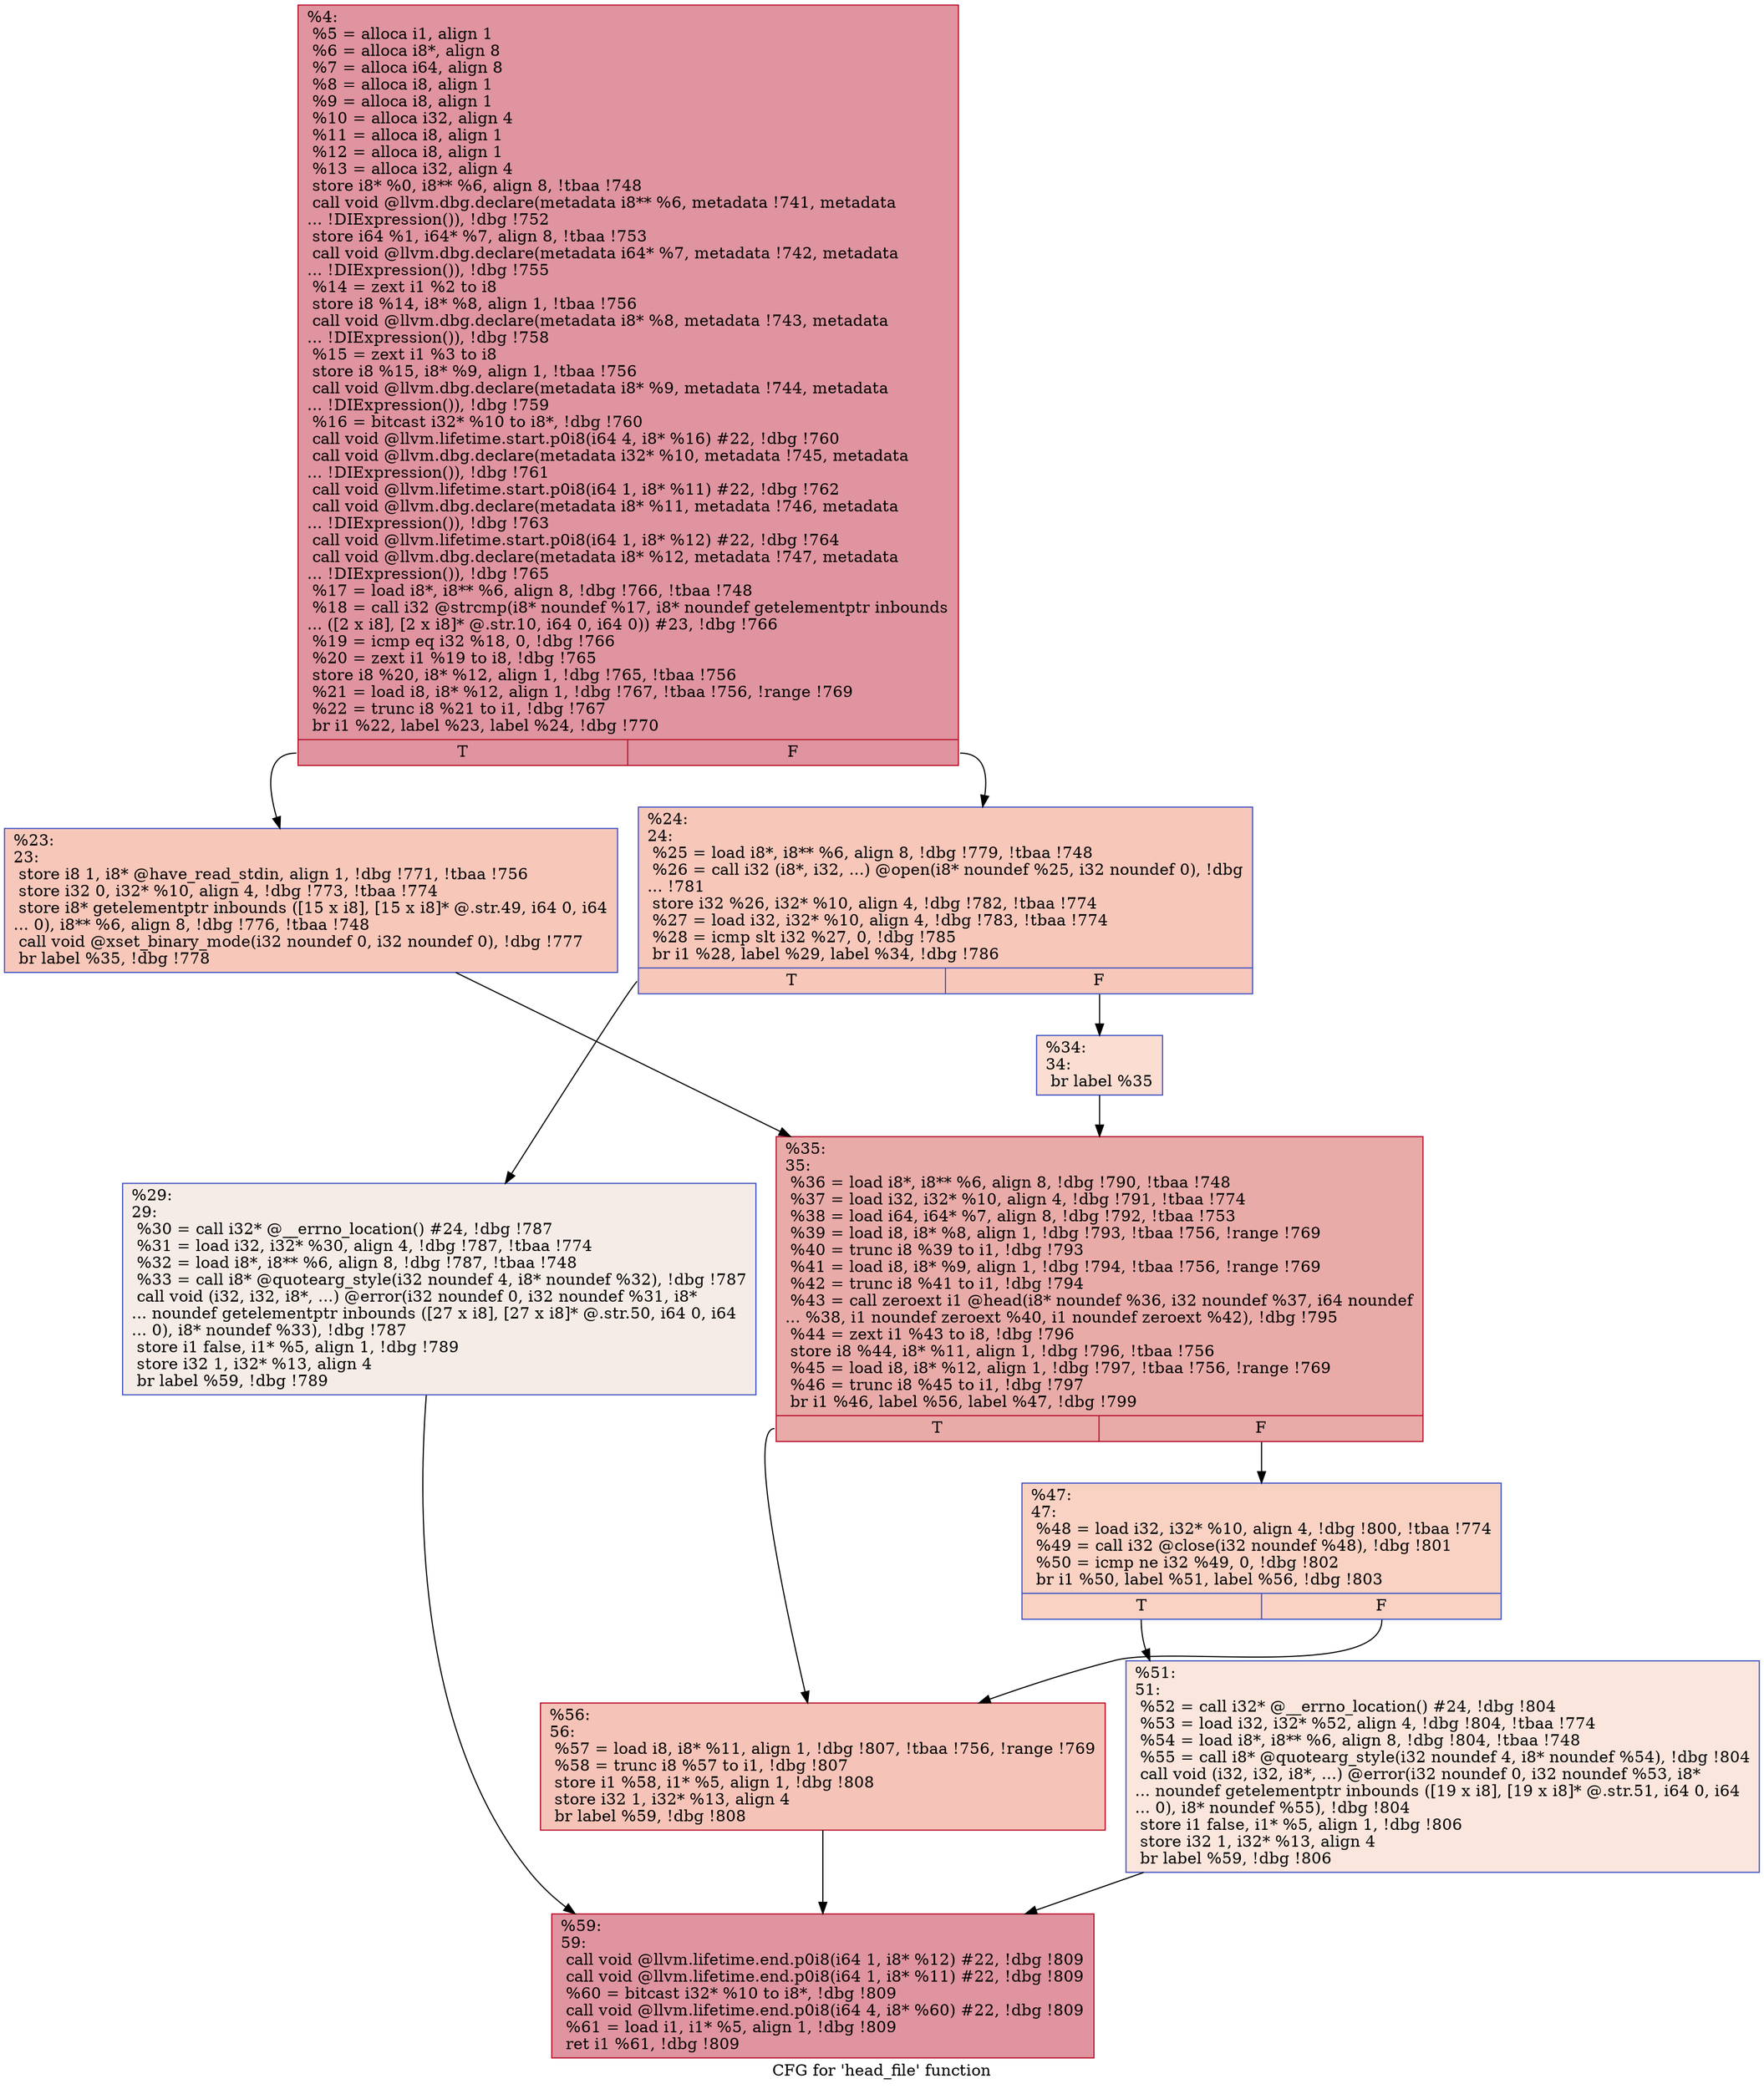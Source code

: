 digraph "CFG for 'head_file' function" {
	label="CFG for 'head_file' function";

	Node0x8382e0 [shape=record,color="#b70d28ff", style=filled, fillcolor="#b70d2870",label="{%4:\l  %5 = alloca i1, align 1\l  %6 = alloca i8*, align 8\l  %7 = alloca i64, align 8\l  %8 = alloca i8, align 1\l  %9 = alloca i8, align 1\l  %10 = alloca i32, align 4\l  %11 = alloca i8, align 1\l  %12 = alloca i8, align 1\l  %13 = alloca i32, align 4\l  store i8* %0, i8** %6, align 8, !tbaa !748\l  call void @llvm.dbg.declare(metadata i8** %6, metadata !741, metadata\l... !DIExpression()), !dbg !752\l  store i64 %1, i64* %7, align 8, !tbaa !753\l  call void @llvm.dbg.declare(metadata i64* %7, metadata !742, metadata\l... !DIExpression()), !dbg !755\l  %14 = zext i1 %2 to i8\l  store i8 %14, i8* %8, align 1, !tbaa !756\l  call void @llvm.dbg.declare(metadata i8* %8, metadata !743, metadata\l... !DIExpression()), !dbg !758\l  %15 = zext i1 %3 to i8\l  store i8 %15, i8* %9, align 1, !tbaa !756\l  call void @llvm.dbg.declare(metadata i8* %9, metadata !744, metadata\l... !DIExpression()), !dbg !759\l  %16 = bitcast i32* %10 to i8*, !dbg !760\l  call void @llvm.lifetime.start.p0i8(i64 4, i8* %16) #22, !dbg !760\l  call void @llvm.dbg.declare(metadata i32* %10, metadata !745, metadata\l... !DIExpression()), !dbg !761\l  call void @llvm.lifetime.start.p0i8(i64 1, i8* %11) #22, !dbg !762\l  call void @llvm.dbg.declare(metadata i8* %11, metadata !746, metadata\l... !DIExpression()), !dbg !763\l  call void @llvm.lifetime.start.p0i8(i64 1, i8* %12) #22, !dbg !764\l  call void @llvm.dbg.declare(metadata i8* %12, metadata !747, metadata\l... !DIExpression()), !dbg !765\l  %17 = load i8*, i8** %6, align 8, !dbg !766, !tbaa !748\l  %18 = call i32 @strcmp(i8* noundef %17, i8* noundef getelementptr inbounds\l... ([2 x i8], [2 x i8]* @.str.10, i64 0, i64 0)) #23, !dbg !766\l  %19 = icmp eq i32 %18, 0, !dbg !766\l  %20 = zext i1 %19 to i8, !dbg !765\l  store i8 %20, i8* %12, align 1, !dbg !765, !tbaa !756\l  %21 = load i8, i8* %12, align 1, !dbg !767, !tbaa !756, !range !769\l  %22 = trunc i8 %21 to i1, !dbg !767\l  br i1 %22, label %23, label %24, !dbg !770\l|{<s0>T|<s1>F}}"];
	Node0x8382e0:s0 -> Node0x8ab820;
	Node0x8382e0:s1 -> Node0x8ab870;
	Node0x8ab820 [shape=record,color="#3d50c3ff", style=filled, fillcolor="#ec7f6370",label="{%23:\l23:                                               \l  store i8 1, i8* @have_read_stdin, align 1, !dbg !771, !tbaa !756\l  store i32 0, i32* %10, align 4, !dbg !773, !tbaa !774\l  store i8* getelementptr inbounds ([15 x i8], [15 x i8]* @.str.49, i64 0, i64\l... 0), i8** %6, align 8, !dbg !776, !tbaa !748\l  call void @xset_binary_mode(i32 noundef 0, i32 noundef 0), !dbg !777\l  br label %35, !dbg !778\l}"];
	Node0x8ab820 -> Node0x8ab960;
	Node0x8ab870 [shape=record,color="#3d50c3ff", style=filled, fillcolor="#ec7f6370",label="{%24:\l24:                                               \l  %25 = load i8*, i8** %6, align 8, !dbg !779, !tbaa !748\l  %26 = call i32 (i8*, i32, ...) @open(i8* noundef %25, i32 noundef 0), !dbg\l... !781\l  store i32 %26, i32* %10, align 4, !dbg !782, !tbaa !774\l  %27 = load i32, i32* %10, align 4, !dbg !783, !tbaa !774\l  %28 = icmp slt i32 %27, 0, !dbg !785\l  br i1 %28, label %29, label %34, !dbg !786\l|{<s0>T|<s1>F}}"];
	Node0x8ab870:s0 -> Node0x8ab8c0;
	Node0x8ab870:s1 -> Node0x8ab910;
	Node0x8ab8c0 [shape=record,color="#3d50c3ff", style=filled, fillcolor="#ead5c970",label="{%29:\l29:                                               \l  %30 = call i32* @__errno_location() #24, !dbg !787\l  %31 = load i32, i32* %30, align 4, !dbg !787, !tbaa !774\l  %32 = load i8*, i8** %6, align 8, !dbg !787, !tbaa !748\l  %33 = call i8* @quotearg_style(i32 noundef 4, i8* noundef %32), !dbg !787\l  call void (i32, i32, i8*, ...) @error(i32 noundef 0, i32 noundef %31, i8*\l... noundef getelementptr inbounds ([27 x i8], [27 x i8]* @.str.50, i64 0, i64\l... 0), i8* noundef %33), !dbg !787\l  store i1 false, i1* %5, align 1, !dbg !789\l  store i32 1, i32* %13, align 4\l  br label %59, !dbg !789\l}"];
	Node0x8ab8c0 -> Node0x8abaa0;
	Node0x8ab910 [shape=record,color="#3d50c3ff", style=filled, fillcolor="#f7b39670",label="{%34:\l34:                                               \l  br label %35\l}"];
	Node0x8ab910 -> Node0x8ab960;
	Node0x8ab960 [shape=record,color="#b70d28ff", style=filled, fillcolor="#cc403a70",label="{%35:\l35:                                               \l  %36 = load i8*, i8** %6, align 8, !dbg !790, !tbaa !748\l  %37 = load i32, i32* %10, align 4, !dbg !791, !tbaa !774\l  %38 = load i64, i64* %7, align 8, !dbg !792, !tbaa !753\l  %39 = load i8, i8* %8, align 1, !dbg !793, !tbaa !756, !range !769\l  %40 = trunc i8 %39 to i1, !dbg !793\l  %41 = load i8, i8* %9, align 1, !dbg !794, !tbaa !756, !range !769\l  %42 = trunc i8 %41 to i1, !dbg !794\l  %43 = call zeroext i1 @head(i8* noundef %36, i32 noundef %37, i64 noundef\l... %38, i1 noundef zeroext %40, i1 noundef zeroext %42), !dbg !795\l  %44 = zext i1 %43 to i8, !dbg !796\l  store i8 %44, i8* %11, align 1, !dbg !796, !tbaa !756\l  %45 = load i8, i8* %12, align 1, !dbg !797, !tbaa !756, !range !769\l  %46 = trunc i8 %45 to i1, !dbg !797\l  br i1 %46, label %56, label %47, !dbg !799\l|{<s0>T|<s1>F}}"];
	Node0x8ab960:s0 -> Node0x8aba50;
	Node0x8ab960:s1 -> Node0x8ab9b0;
	Node0x8ab9b0 [shape=record,color="#3d50c3ff", style=filled, fillcolor="#f4987a70",label="{%47:\l47:                                               \l  %48 = load i32, i32* %10, align 4, !dbg !800, !tbaa !774\l  %49 = call i32 @close(i32 noundef %48), !dbg !801\l  %50 = icmp ne i32 %49, 0, !dbg !802\l  br i1 %50, label %51, label %56, !dbg !803\l|{<s0>T|<s1>F}}"];
	Node0x8ab9b0:s0 -> Node0x8aba00;
	Node0x8ab9b0:s1 -> Node0x8aba50;
	Node0x8aba00 [shape=record,color="#3d50c3ff", style=filled, fillcolor="#f3c7b170",label="{%51:\l51:                                               \l  %52 = call i32* @__errno_location() #24, !dbg !804\l  %53 = load i32, i32* %52, align 4, !dbg !804, !tbaa !774\l  %54 = load i8*, i8** %6, align 8, !dbg !804, !tbaa !748\l  %55 = call i8* @quotearg_style(i32 noundef 4, i8* noundef %54), !dbg !804\l  call void (i32, i32, i8*, ...) @error(i32 noundef 0, i32 noundef %53, i8*\l... noundef getelementptr inbounds ([19 x i8], [19 x i8]* @.str.51, i64 0, i64\l... 0), i8* noundef %55), !dbg !804\l  store i1 false, i1* %5, align 1, !dbg !806\l  store i32 1, i32* %13, align 4\l  br label %59, !dbg !806\l}"];
	Node0x8aba00 -> Node0x8abaa0;
	Node0x8aba50 [shape=record,color="#b70d28ff", style=filled, fillcolor="#e8765c70",label="{%56:\l56:                                               \l  %57 = load i8, i8* %11, align 1, !dbg !807, !tbaa !756, !range !769\l  %58 = trunc i8 %57 to i1, !dbg !807\l  store i1 %58, i1* %5, align 1, !dbg !808\l  store i32 1, i32* %13, align 4\l  br label %59, !dbg !808\l}"];
	Node0x8aba50 -> Node0x8abaa0;
	Node0x8abaa0 [shape=record,color="#b70d28ff", style=filled, fillcolor="#b70d2870",label="{%59:\l59:                                               \l  call void @llvm.lifetime.end.p0i8(i64 1, i8* %12) #22, !dbg !809\l  call void @llvm.lifetime.end.p0i8(i64 1, i8* %11) #22, !dbg !809\l  %60 = bitcast i32* %10 to i8*, !dbg !809\l  call void @llvm.lifetime.end.p0i8(i64 4, i8* %60) #22, !dbg !809\l  %61 = load i1, i1* %5, align 1, !dbg !809\l  ret i1 %61, !dbg !809\l}"];
}
